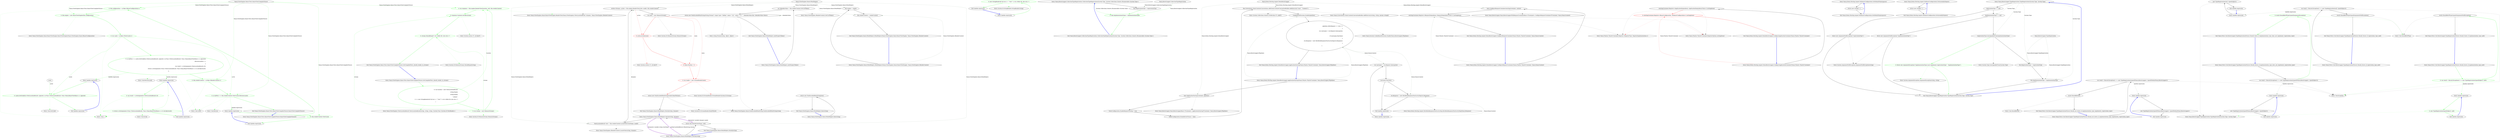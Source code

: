 digraph  {
d1 [cluster="Nancy.ViewEngines.Razor.Tests.RazorViewCompilerFixture.RazorViewCompilerFixture()", color=green, community=0, label="0: this.configuration = A.Fake<IRazorConfiguration>()", span="16-16"];
d41 [label="Nancy.ViewEngines.Razor.Tests.RazorViewCompilerFixture", span=""];
d0 [cluster="Nancy.ViewEngines.Razor.Tests.RazorViewCompilerFixture.RazorViewCompilerFixture()", label="Entry Nancy.ViewEngines.Razor.Tests.RazorViewCompilerFixture.RazorViewCompilerFixture()", span="14-14"];
d2 [cluster="Nancy.ViewEngines.Razor.Tests.RazorViewCompilerFixture.RazorViewCompilerFixture()", color=green, community=0, label="0: this.engine = new RazorViewEngine(this.configuration)", span="17-17"];
d8 [cluster="Unk.>", label="Entry Unk.>", span=""];
d3 [cluster="Nancy.ViewEngines.Razor.Tests.RazorViewCompilerFixture.RazorViewCompilerFixture()", color=green, community=0, label="0: var cache = A.Fake<IViewCache>()", span="19-19"];
d9 [cluster="Nancy.ViewEngines.Razor.RazorViewEngine.RazorViewEngine(Nancy.ViewEngines.Razor.IRazorConfiguration)", label="Entry Nancy.ViewEngines.Razor.RazorViewEngine.RazorViewEngine(Nancy.ViewEngines.Razor.IRazorConfiguration)", span="34-34"];
d4 [cluster="Nancy.ViewEngines.Razor.Tests.RazorViewCompilerFixture.RazorViewCompilerFixture()", color=green, community=0, label="0: A.CallTo(() => cache.GetOrAdd(A<ViewLocationResult>.Ignored, A<Func<ViewLocationResult, Func<NancyRazorViewBase>>>.Ignored))\r\n                .ReturnsLazily(x =>\r\n                {\r\n                    var result = x.GetArgument<ViewLocationResult>(0);\r\n                    return x.GetArgument<Func<ViewLocationResult, Func<NancyRazorViewBase>>>(1).Invoke(result);\r\n                })", span="20-25"];
d14 [cluster="lambda expression", color=green, community=0, label="0: cache.GetOrAdd(A<ViewLocationResult>.Ignored, A<Func<ViewLocationResult, Func<NancyRazorViewBase>>>.Ignored)", span="20-20"];
d6 [cluster="Nancy.ViewEngines.Razor.Tests.RazorViewCompilerFixture.RazorViewCompilerFixture()", color=green, community=0, label="0: A.CallTo(() => this.renderContext.ViewCache).Returns(cache)", span="28-28"];
d5 [cluster="Nancy.ViewEngines.Razor.Tests.RazorViewCompilerFixture.RazorViewCompilerFixture()", color=green, community=0, label="0: this.renderContext = A.Fake<IRenderContext>()", span="27-27"];
d10 [cluster="Unk.CallTo", label="Entry Unk.CallTo", span=""];
d11 [cluster="Unk.ReturnsLazily", label="Entry Unk.ReturnsLazily", span=""];
d13 [cluster="lambda expression", label="Entry lambda expression", span="20-20"];
d17 [cluster="lambda expression", label="Entry lambda expression", span="21-25"];
d42 [label=cache, span=""];
d15 [cluster="lambda expression", label="Exit lambda expression", span="20-20"];
d16 [cluster="Unk.GetOrAdd", label="Entry Unk.GetOrAdd", span=""];
d7 [cluster="Nancy.ViewEngines.Razor.Tests.RazorViewCompilerFixture.RazorViewCompilerFixture()", label="Exit Nancy.ViewEngines.Razor.Tests.RazorViewCompilerFixture.RazorViewCompilerFixture()", span="14-14"];
d12 [cluster="Unk.Returns", label="Entry Unk.Returns", span=""];
d22 [cluster="lambda expression", label="Entry lambda expression", span="28-28"];
d18 [cluster="lambda expression", color=green, community=0, label="0: var result = x.GetArgument<ViewLocationResult>(0)", span="23-23"];
d19 [cluster="lambda expression", color=green, community=0, label="0: return x.GetArgument<Func<ViewLocationResult, Func<NancyRazorViewBase>>>(1).Invoke(result);", span="24-24"];
d20 [cluster="lambda expression", label="Exit lambda expression", span="21-25"];
d21 [cluster="Unk.Invoke", label="Entry Unk.Invoke", span=""];
d23 [cluster="lambda expression", color=green, community=0, label="0: this.renderContext.ViewCache", span="28-28"];
d24 [cluster="lambda expression", label="Exit lambda expression", span="28-28"];
d26 [cluster="Nancy.ViewEngines.Razor.Tests.RazorViewCompilerFixture.GetCompiledView_should_render_to_stream()", color=green, community=0, label="0: var location = new ViewLocationResult(\r\n                string.Empty,\r\n                string.Empty,\r\n                ''cshtml'',\r\n                () => new StringReader(@''@{var x = ''''test'''';}<h1>Hello Mr. @x</h1>'')\r\n            )", span="35-40"];
d25 [cluster="Nancy.ViewEngines.Razor.Tests.RazorViewCompilerFixture.GetCompiledView_should_render_to_stream()", label="Entry Nancy.ViewEngines.Razor.Tests.RazorViewCompilerFixture.GetCompiledView_should_render_to_stream()", span="32-32"];
d27 [cluster="Nancy.ViewEngines.Razor.Tests.RazorViewCompilerFixture.GetCompiledView_should_render_to_stream()", color=green, community=0, label="0: var stream = new MemoryStream()", span="42-42"];
d32 [cluster="Nancy.ViewEngines.ViewLocationResult.ViewLocationResult(string, string, string, System.Func<System.IO.TextReader>)", label="Entry Nancy.ViewEngines.ViewLocationResult.ViewLocationResult(string, string, string, System.Func<System.IO.TextReader>)", span="17-17"];
d28 [cluster="Nancy.ViewEngines.Razor.Tests.RazorViewCompilerFixture.GetCompiledView_should_render_to_stream()", color=green, community=0, label="0: var response = this.engine.RenderView(location, null, this.renderContext)", span="45-45"];
d33 [cluster="System.IO.MemoryStream.MemoryStream()", label="Entry System.IO.MemoryStream.MemoryStream()", span="0-0"];
d29 [cluster="Nancy.ViewEngines.Razor.Tests.RazorViewCompilerFixture.GetCompiledView_should_render_to_stream()", color=green, community=0, label="0: response.Contents.Invoke(stream)", span="46-46"];
d30 [cluster="Nancy.ViewEngines.Razor.Tests.RazorViewCompilerFixture.GetCompiledView_should_render_to_stream()", color=green, community=0, label="0: stream.ShouldEqual(''<h1>Hello Mr. test</h1>'')", span="49-49"];
d34 [cluster="Nancy.ViewEngines.Razor.RazorViewEngine.RenderView(Nancy.ViewEngines.ViewLocationResult, dynamic, Nancy.ViewEngines.IRenderContext)", label="Entry Nancy.ViewEngines.Razor.RazorViewEngine.RenderView(Nancy.ViewEngines.ViewLocationResult, dynamic, Nancy.ViewEngines.IRenderContext)", span="197-197"];
d35 [cluster="System.Action<T>.Invoke(T)", label="Entry System.Action<T>.Invoke(T)", span="0-0"];
d31 [cluster="Nancy.ViewEngines.Razor.Tests.RazorViewCompilerFixture.GetCompiledView_should_render_to_stream()", label="Exit Nancy.ViewEngines.Razor.Tests.RazorViewCompilerFixture.GetCompiledView_should_render_to_stream()", span="32-32"];
d36 [cluster="System.IO.MemoryStream.ShouldEqual(string)", label="Entry System.IO.MemoryStream.ShouldEqual(string)", span="162-162"];
d38 [cluster="lambda expression", color=green, community=0, label="0: new StringReader(@''@{var x = ''''test'''';}<h1>Hello Mr. @x</h1>'')", span="39-39"];
d37 [cluster="lambda expression", label="Entry lambda expression", span="39-39"];
d39 [cluster="lambda expression", label="Exit lambda expression", span="39-39"];
d40 [cluster="System.IO.StringReader.StringReader(string)", label="Entry System.IO.StringReader.StringReader(string)", span="0-0"];
m0_0 [cluster="Nancy.Bootstrapper.CollectionTypeRegistration.CollectionTypeRegistration(System.Type, System.Collections.Generic.IEnumerable<System.Type>)", file="CollectionTypeRegistration.cs", label="Entry Nancy.Bootstrapper.CollectionTypeRegistration.CollectionTypeRegistration(System.Type, System.Collections.Generic.IEnumerable<System.Type>)", span="19-19"];
m0_1 [cluster="Nancy.Bootstrapper.CollectionTypeRegistration.CollectionTypeRegistration(System.Type, System.Collections.Generic.IEnumerable<System.Type>)", file="CollectionTypeRegistration.cs", label="this.RegistrationType = registrationType", span="21-21"];
m0_2 [cluster="Nancy.Bootstrapper.CollectionTypeRegistration.CollectionTypeRegistration(System.Type, System.Collections.Generic.IEnumerable<System.Type>)", color=green, community=0, file="CollectionTypeRegistration.cs", label="0: this.ImplementationTypes = implementationTypes", span="22-22"];
m0_3 [cluster="Nancy.Bootstrapper.CollectionTypeRegistration.CollectionTypeRegistration(System.Type, System.Collections.Generic.IEnumerable<System.Type>)", file="CollectionTypeRegistration.cs", label="Exit Nancy.Bootstrapper.CollectionTypeRegistration.CollectionTypeRegistration(System.Type, System.Collections.Generic.IEnumerable<System.Type>)", span="19-19"];
m0_4 [file="CollectionTypeRegistration.cs", label="Nancy.Bootstrapper.CollectionTypeRegistration", span=""];
m3_21 [cluster="System.Collections.Generic.ICollection<T>.Add(T)", file="DemoBootstrapper.cs", label="Entry System.Collections.Generic.ICollection<T>.Add(T)", span="0-0"];
m3_11 [cluster="Nancy.Demo.Hosting.Aspnet.DemoBootstrapper.ApplicationStartup(Nancy.TinyIoc.TinyIoCContainer, Nancy.Bootstrapper.IPipelines)", file="DemoBootstrapper.cs", label="Entry Nancy.Demo.Hosting.Aspnet.DemoBootstrapper.ApplicationStartup(Nancy.TinyIoc.TinyIoCContainer, Nancy.Bootstrapper.IPipelines)", span="38-38"];
m3_12 [cluster="Nancy.Demo.Hosting.Aspnet.DemoBootstrapper.ApplicationStartup(Nancy.TinyIoc.TinyIoCContainer, Nancy.Bootstrapper.IPipelines)", file="DemoBootstrapper.cs", label="base.ApplicationStartup(container, pipelines)", span="40-40"];
m3_16 [cluster="Nancy.Demo.Hosting.Aspnet.DemoBootstrapper.ApplicationStartup(Nancy.TinyIoc.TinyIoCContainer, Nancy.Bootstrapper.IPipelines)", file="DemoBootstrapper.cs", label="CookieBasedSessions.Enable(pipelines)", span="47-47"];
m3_17 [cluster="Nancy.Demo.Hosting.Aspnet.DemoBootstrapper.ApplicationStartup(Nancy.TinyIoc.TinyIoCContainer, Nancy.Bootstrapper.IPipelines)", file="DemoBootstrapper.cs", label="pipelines.AfterRequest += (ctx) =>\r\n            {\r\n                var username = ctx.Request.Query.pirate;\r\n\r\n                if (username.HasValue)\r\n                {\r\n                    ctx.Response = new HereBeAResponseYouScurvyDog(ctx.Response);\r\n                }\r\n            }", span="49-57"];
m3_13 [cluster="Nancy.Demo.Hosting.Aspnet.DemoBootstrapper.ApplicationStartup(Nancy.TinyIoc.TinyIoCContainer, Nancy.Bootstrapper.IPipelines)", file="DemoBootstrapper.cs", label="StaticConfiguration.EnableRequestTracing = true", span="42-42"];
m3_14 [cluster="Nancy.Demo.Hosting.Aspnet.DemoBootstrapper.ApplicationStartup(Nancy.TinyIoc.TinyIoCContainer, Nancy.Bootstrapper.IPipelines)", file="DemoBootstrapper.cs", label="StaticConfiguration.DisableErrorTraces = false", span="43-43"];
m3_15 [cluster="Nancy.Demo.Hosting.Aspnet.DemoBootstrapper.ApplicationStartup(Nancy.TinyIoc.TinyIoCContainer, Nancy.Bootstrapper.IPipelines)", file="DemoBootstrapper.cs", label="this.Conventions.StaticContentsConventions.Add(StaticContentConventionBuilder.AddDirectory(''moo'', ''Content''))", span="45-45"];
m3_18 [cluster="Nancy.Demo.Hosting.Aspnet.DemoBootstrapper.ApplicationStartup(Nancy.TinyIoc.TinyIoCContainer, Nancy.Bootstrapper.IPipelines)", file="DemoBootstrapper.cs", label="Exit Nancy.Demo.Hosting.Aspnet.DemoBootstrapper.ApplicationStartup(Nancy.TinyIoc.TinyIoCContainer, Nancy.Bootstrapper.IPipelines)", span="38-38"];
m3_32 [cluster="Nancy.Demo.Hosting.Aspnet.MyRazorConfiguration.GetDefaultNamespaces()", file="DemoBootstrapper.cs", label="Entry Nancy.Demo.Hosting.Aspnet.MyRazorConfiguration.GetDefaultNamespaces()", span="76-76"];
m3_33 [cluster="Nancy.Demo.Hosting.Aspnet.MyRazorConfiguration.GetDefaultNamespaces()", file="DemoBootstrapper.cs", label="return new string[] { };", span="78-78"];
m3_34 [cluster="Nancy.Demo.Hosting.Aspnet.MyRazorConfiguration.GetDefaultNamespaces()", file="DemoBootstrapper.cs", label="Exit Nancy.Demo.Hosting.Aspnet.MyRazorConfiguration.GetDefaultNamespaces()", span="76-76"];
m3_22 [cluster="Nancy.Session.CookieBasedSessions.Enable(Nancy.Bootstrapper.IPipelines)", file="DemoBootstrapper.cs", label="Entry Nancy.Session.CookieBasedSessions.Enable(Nancy.Bootstrapper.IPipelines)", span="79-79"];
m3_19 [cluster="Nancy.Bootstrapper.NancyBootstrapperBase<TContainer>.ApplicationStartup(TContainer, Nancy.Bootstrapper.IPipelines)", file="DemoBootstrapper.cs", label="Entry Nancy.Bootstrapper.NancyBootstrapperBase<TContainer>.ApplicationStartup(TContainer, Nancy.Bootstrapper.IPipelines)", span="418-418"];
m3_20 [cluster="Nancy.Conventions.StaticContentConventionBuilder.AddDirectory(string, string, params string[])", file="DemoBootstrapper.cs", label="Entry Nancy.Conventions.StaticContentConventionBuilder.AddDirectory(string, string, params string[])", span="31-31"];
m3_28 [cluster="Nancy.Demo.Hosting.Aspnet.HereBeAResponseYouScurvyDog.HereBeAResponseYouScurvyDog(Nancy.Response)", file="DemoBootstrapper.cs", label="Entry Nancy.Demo.Hosting.Aspnet.HereBeAResponseYouScurvyDog.HereBeAResponseYouScurvyDog(Nancy.Response)", span="12-12"];
m3_4 [cluster="Nancy.TinyIoc.TinyIoCContainer.Register<RegisterType, RegisterImplementation>()", file="DemoBootstrapper.cs", label="Entry Nancy.TinyIoc.TinyIoCContainer.Register<RegisterType, RegisterImplementation>()", span="1018-1018"];
m3_0 [cluster="Nancy.Demo.Hosting.Aspnet.DemoBootstrapper.ConfigureApplicationContainer(Nancy.TinyIoc.TinyIoCContainer)", file="DemoBootstrapper.cs", label="Entry Nancy.Demo.Hosting.Aspnet.DemoBootstrapper.ConfigureApplicationContainer(Nancy.TinyIoc.TinyIoCContainer)", span="23-23"];
m3_1 [cluster="Nancy.Demo.Hosting.Aspnet.DemoBootstrapper.ConfigureApplicationContainer(Nancy.TinyIoc.TinyIoCContainer)", file="DemoBootstrapper.cs", label="existingContainer.Register<IApplicationDependency, ApplicationDependencyClass>().AsSingleton()", span="27-27"];
m3_2 [cluster="Nancy.Demo.Hosting.Aspnet.DemoBootstrapper.ConfigureApplicationContainer(Nancy.TinyIoc.TinyIoCContainer)", color=red, community=0, file="DemoBootstrapper.cs", label="0: existingContainer.Register<IRazorConfiguration, MyRazorConfiguration>().AsSingleton()", span="28-28"];
m3_3 [cluster="Nancy.Demo.Hosting.Aspnet.DemoBootstrapper.ConfigureApplicationContainer(Nancy.TinyIoc.TinyIoCContainer)", file="DemoBootstrapper.cs", label="Exit Nancy.Demo.Hosting.Aspnet.DemoBootstrapper.ConfigureApplicationContainer(Nancy.TinyIoc.TinyIoCContainer)", span="23-23"];
m3_29 [cluster="Nancy.Demo.Hosting.Aspnet.MyRazorConfiguration.GetAssemblyNames()", file="DemoBootstrapper.cs", label="Entry Nancy.Demo.Hosting.Aspnet.MyRazorConfiguration.GetAssemblyNames()", span="71-71"];
m3_30 [cluster="Nancy.Demo.Hosting.Aspnet.MyRazorConfiguration.GetAssemblyNames()", file="DemoBootstrapper.cs", label="return new string[] { };", span="73-73"];
m3_31 [cluster="Nancy.Demo.Hosting.Aspnet.MyRazorConfiguration.GetAssemblyNames()", file="DemoBootstrapper.cs", label="Exit Nancy.Demo.Hosting.Aspnet.MyRazorConfiguration.GetAssemblyNames()", span="71-71"];
m3_10 [cluster="Nancy.Bootstrapper.NancyBootstrapperWithRequestContainerBase<TContainer>.ConfigureRequestContainer(TContainer, Nancy.NancyContext)", file="DemoBootstrapper.cs", label="Entry Nancy.Bootstrapper.NancyBootstrapperWithRequestContainerBase<TContainer>.ConfigureRequestContainer(TContainer, Nancy.NancyContext)", span="108-108"];
m3_23 [cluster="lambda expression", file="DemoBootstrapper.cs", label="Entry lambda expression", span="49-57"];
m3_24 [cluster="lambda expression", file="DemoBootstrapper.cs", label="var username = ctx.Request.Query.pirate", span="51-51"];
m3_26 [cluster="lambda expression", file="DemoBootstrapper.cs", label="ctx.Response = new HereBeAResponseYouScurvyDog(ctx.Response)", span="55-55"];
m3_25 [cluster="lambda expression", file="DemoBootstrapper.cs", label="username.HasValue", span="53-53"];
m3_27 [cluster="lambda expression", file="DemoBootstrapper.cs", label="Exit lambda expression", span="49-57"];
m3_5 [cluster="Nancy.TinyIoc.TinyIoCContainer.RegisterOptions.AsSingleton()", file="DemoBootstrapper.cs", label="Entry Nancy.TinyIoc.TinyIoCContainer.RegisterOptions.AsSingleton()", span="592-592"];
m3_6 [cluster="Nancy.Demo.Hosting.Aspnet.DemoBootstrapper.ConfigureRequestContainer(Nancy.TinyIoc.TinyIoCContainer, Nancy.NancyContext)", file="DemoBootstrapper.cs", label="Entry Nancy.Demo.Hosting.Aspnet.DemoBootstrapper.ConfigureRequestContainer(Nancy.TinyIoc.TinyIoCContainer, Nancy.NancyContext)", span="31-31"];
m3_7 [cluster="Nancy.Demo.Hosting.Aspnet.DemoBootstrapper.ConfigureRequestContainer(Nancy.TinyIoc.TinyIoCContainer, Nancy.NancyContext)", file="DemoBootstrapper.cs", label="base.ConfigureRequestContainer(existingContainer, context)", span="33-33"];
m3_8 [cluster="Nancy.Demo.Hosting.Aspnet.DemoBootstrapper.ConfigureRequestContainer(Nancy.TinyIoc.TinyIoCContainer, Nancy.NancyContext)", file="DemoBootstrapper.cs", label="existingContainer.Register<IRequestDependency, RequestDependencyClass>().AsSingleton()", span="35-35"];
m3_9 [cluster="Nancy.Demo.Hosting.Aspnet.DemoBootstrapper.ConfigureRequestContainer(Nancy.TinyIoc.TinyIoCContainer, Nancy.NancyContext)", file="DemoBootstrapper.cs", label="Exit Nancy.Demo.Hosting.Aspnet.DemoBootstrapper.ConfigureRequestContainer(Nancy.TinyIoc.TinyIoCContainer, Nancy.NancyContext)", span="31-31"];
m3_35 [file="DemoBootstrapper.cs", label="Nancy.Demo.Hosting.Aspnet.DemoBootstrapper", span=""];
m4_30 [cluster="Nancy.ViewEngines.IRenderContext.GetCsrfToken()", file="InstanceRegistration.cs", label="Entry Nancy.ViewEngines.IRenderContext.GetCsrfToken()", span="44-44"];
m4_7 [cluster="Nancy.ViewEngines.Razor.HtmlHelpers.Partial(string, dynamic)", file="InstanceRegistration.cs", label="Entry Nancy.ViewEngines.Razor.HtmlHelpers.Partial(string, dynamic)", span="27-27"];
m4_8 [cluster="Nancy.ViewEngines.Razor.HtmlHelpers.Partial(string, dynamic)", file="InstanceRegistration.cs", label="ViewLocationResult view = this.renderContext.LocateView(viewName, model)", span="29-29"];
m4_9 [cluster="Nancy.ViewEngines.Razor.HtmlHelpers.Partial(string, dynamic)", file="InstanceRegistration.cs", label="Action<Stream> action = this.engine.RenderView(view, model, this.renderContext)", span="31-31"];
m4_10 [cluster="Nancy.ViewEngines.Razor.HtmlHelpers.Partial(string, dynamic)", file="InstanceRegistration.cs", label="var mem = new MemoryStream()", span="32-32"];
m4_11 [cluster="Nancy.ViewEngines.Razor.HtmlHelpers.Partial(string, dynamic)", color=red, community=0, file="InstanceRegistration.cs", label="0: action.Invoke(mem)", span="34-34"];
m4_12 [cluster="Nancy.ViewEngines.Razor.HtmlHelpers.Partial(string, dynamic)", color=red, community=0, file="InstanceRegistration.cs", label="0: mem.Position = 0", span="35-35"];
m4_13 [cluster="Nancy.ViewEngines.Razor.HtmlHelpers.Partial(string, dynamic)", color=red, community=0, file="InstanceRegistration.cs", label="0: var reader = new StreamReader(mem)", span="37-37"];
m4_14 [cluster="Nancy.ViewEngines.Razor.HtmlHelpers.Partial(string, dynamic)", file="InstanceRegistration.cs", label="return new NonEncodedHtmlString(reader.ReadToEnd());", span="39-39"];
m4_15 [cluster="Nancy.ViewEngines.Razor.HtmlHelpers.Partial(string, dynamic)", file="InstanceRegistration.cs", label="Exit Nancy.ViewEngines.Razor.HtmlHelpers.Partial(string, dynamic)", span="27-27"];
m4_20 [cluster="System.IO.StreamReader.StreamReader(System.IO.Stream)", file="InstanceRegistration.cs", label="Entry System.IO.StreamReader.StreamReader(System.IO.Stream)", span="0-0"];
m4_23 [cluster="Nancy.ViewEngines.Razor.HtmlHelpers.Raw(string)", file="InstanceRegistration.cs", label="Entry Nancy.ViewEngines.Razor.HtmlHelpers.Raw(string)", span="42-42"];
m4_24 [cluster="Nancy.ViewEngines.Razor.HtmlHelpers.Raw(string)", file="InstanceRegistration.cs", label="return new NonEncodedHtmlString(text);", span="44-44"];
m4_25 [cluster="Nancy.ViewEngines.Razor.HtmlHelpers.Raw(string)", file="InstanceRegistration.cs", label="Exit Nancy.ViewEngines.Razor.HtmlHelpers.Raw(string)", span="42-42"];
m4_26 [cluster="Nancy.ViewEngines.Razor.HtmlHelpers.AntiForgeryToken()", file="InstanceRegistration.cs", label="Entry Nancy.ViewEngines.Razor.HtmlHelpers.AntiForgeryToken()", span="47-47"];
m4_27 [cluster="Nancy.ViewEngines.Razor.HtmlHelpers.AntiForgeryToken()", file="InstanceRegistration.cs", label="var tokenKeyValue = this.renderContext.GetCsrfToken()", span="49-49"];
m4_28 [cluster="Nancy.ViewEngines.Razor.HtmlHelpers.AntiForgeryToken()", file="InstanceRegistration.cs", label="return new NonEncodedHtmlString(String.Format(''<input type=\''hidden\'' name=\''{0}\'' value=\''{1}\'''', tokenKeyValue.Key, tokenKeyValue.Value));", span="51-51"];
m4_29 [cluster="Nancy.ViewEngines.Razor.HtmlHelpers.AntiForgeryToken()", file="InstanceRegistration.cs", label="Exit Nancy.ViewEngines.Razor.HtmlHelpers.AntiForgeryToken()", span="47-47"];
m4_31 [cluster="string.Format(string, object, object)", file="InstanceRegistration.cs", label="Entry string.Format(string, object, object)", span="0-0"];
m4_21 [cluster="Nancy.ViewEngines.Razor.NonEncodedHtmlString.NonEncodedHtmlString(string)", file="InstanceRegistration.cs", label="Entry Nancy.ViewEngines.Razor.NonEncodedHtmlString.NonEncodedHtmlString(string)", span="15-15"];
m4_22 [cluster="System.IO.StreamReader.ReadToEnd()", file="InstanceRegistration.cs", label="Entry System.IO.StreamReader.ReadToEnd()", span="0-0"];
m4_19 [cluster="System.Action<T>.Invoke(T)", file="InstanceRegistration.cs", label="Entry System.Action<T>.Invoke(T)", span="0-0"];
m4_16 [cluster="Nancy.ViewEngines.IRenderContext.LocateView(string, dynamic)", file="InstanceRegistration.cs", label="Entry Nancy.ViewEngines.IRenderContext.LocateView(string, dynamic)", span="36-36"];
m4_0 [cluster="Nancy.ViewEngines.Razor.HtmlHelpers.HtmlHelpers(Nancy.ViewEngines.Razor.RazorViewEngine, Nancy.ViewEngines.IRenderContext)", file="InstanceRegistration.cs", label="Entry Nancy.ViewEngines.Razor.HtmlHelpers.HtmlHelpers(Nancy.ViewEngines.Razor.RazorViewEngine, Nancy.ViewEngines.IRenderContext)", span="16-16"];
m4_1 [cluster="Nancy.ViewEngines.Razor.HtmlHelpers.HtmlHelpers(Nancy.ViewEngines.Razor.RazorViewEngine, Nancy.ViewEngines.IRenderContext)", file="InstanceRegistration.cs", label="this.engine = engine", span="18-18"];
m4_2 [cluster="Nancy.ViewEngines.Razor.HtmlHelpers.HtmlHelpers(Nancy.ViewEngines.Razor.RazorViewEngine, Nancy.ViewEngines.IRenderContext)", file="InstanceRegistration.cs", label="this.renderContext = renderContext", span="19-19"];
m4_3 [cluster="Nancy.ViewEngines.Razor.HtmlHelpers.HtmlHelpers(Nancy.ViewEngines.Razor.RazorViewEngine, Nancy.ViewEngines.IRenderContext)", file="InstanceRegistration.cs", label="Exit Nancy.ViewEngines.Razor.HtmlHelpers.HtmlHelpers(Nancy.ViewEngines.Razor.RazorViewEngine, Nancy.ViewEngines.IRenderContext)", span="16-16"];
m4_4 [cluster="Nancy.ViewEngines.Razor.HtmlHelpers.Partial(string)", file="InstanceRegistration.cs", label="Entry Nancy.ViewEngines.Razor.HtmlHelpers.Partial(string)", span="22-22"];
m4_5 [cluster="Nancy.ViewEngines.Razor.HtmlHelpers.Partial(string)", file="InstanceRegistration.cs", label="return this.Partial(viewName, null);", span="24-24"];
m4_6 [cluster="Nancy.ViewEngines.Razor.HtmlHelpers.Partial(string)", file="InstanceRegistration.cs", label="Exit Nancy.ViewEngines.Razor.HtmlHelpers.Partial(string)", span="22-22"];
m4_18 [cluster="System.IO.MemoryStream.MemoryStream()", file="InstanceRegistration.cs", label="Entry System.IO.MemoryStream.MemoryStream()", span="0-0"];
m4_32 [file="InstanceRegistration.cs", label="Nancy.ViewEngines.Razor.HtmlHelpers", span=""];
m7_0 [cluster="Nancy.Bootstrapper.TypeRegistration.TypeRegistration(System.Type, System.Type)", file="TypeRegistration.cs", label="Entry Nancy.Bootstrapper.TypeRegistration.TypeRegistration(System.Type, System.Type)", span="14-14"];
m7_6 [cluster="Nancy.Bootstrapper.TypeRegistration.TypeRegistration(System.Type, System.Type)", color=green, community=0, file="TypeRegistration.cs", label="0: throw new ArgumentException(''implementationType must implement registrationType'', ''implementationType'');", span="28-28"];
m7_5 [cluster="Nancy.Bootstrapper.TypeRegistration.TypeRegistration(System.Type, System.Type)", file="TypeRegistration.cs", label="!registrationType.IsAssignableFrom(implementationType)", span="26-26"];
m7_3 [cluster="Nancy.Bootstrapper.TypeRegistration.TypeRegistration(System.Type, System.Type)", file="TypeRegistration.cs", label="implementationType == null", span="21-21"];
m7_7 [cluster="Nancy.Bootstrapper.TypeRegistration.TypeRegistration(System.Type, System.Type)", file="TypeRegistration.cs", label="this.RegistrationType = registrationType", span="31-31"];
m7_8 [cluster="Nancy.Bootstrapper.TypeRegistration.TypeRegistration(System.Type, System.Type)", file="TypeRegistration.cs", label="this.ImplementationType = implementationType", span="32-32"];
m7_2 [cluster="Nancy.Bootstrapper.TypeRegistration.TypeRegistration(System.Type, System.Type)", file="TypeRegistration.cs", label="throw new ArgumentNullException(''registrationType'');", span="18-18"];
m7_4 [cluster="Nancy.Bootstrapper.TypeRegistration.TypeRegistration(System.Type, System.Type)", file="TypeRegistration.cs", label="throw new ArgumentNullException(''implementationType'');", span="23-23"];
m7_1 [cluster="Nancy.Bootstrapper.TypeRegistration.TypeRegistration(System.Type, System.Type)", file="TypeRegistration.cs", label="registrationType == null", span="16-16"];
m7_9 [cluster="Nancy.Bootstrapper.TypeRegistration.TypeRegistration(System.Type, System.Type)", file="TypeRegistration.cs", label="Exit Nancy.Bootstrapper.TypeRegistration.TypeRegistration(System.Type, System.Type)", span="14-14"];
m7_11 [cluster="System.Type.IsAssignableFrom(System.Type)", file="TypeRegistration.cs", label="Entry System.Type.IsAssignableFrom(System.Type)", span="0-0"];
m7_12 [cluster="System.ArgumentException.ArgumentException(string, string)", file="TypeRegistration.cs", label="Entry System.ArgumentException.ArgumentException(string, string)", span="0-0"];
m7_10 [cluster="System.ArgumentNullException.ArgumentNullException(string)", file="TypeRegistration.cs", label="Entry System.ArgumentNullException.ArgumentNullException(string)", span="0-0"];
m7_13 [file="TypeRegistration.cs", label="Nancy.Bootstrapper.TypeRegistration", span=""];
m8_4 [cluster="Unk.Exception", file="TypeRegistrationFixture.cs", label="Entry Unk.Exception", span=""];
m8_24 [cluster="Nancy.Tests.Unit.Bootstrapper.TypeRegistrationFixture.Should_not_throw_if_implementation_type_implements_registration_type()", file="TypeRegistrationFixture.cs", label="Entry Nancy.Tests.Unit.Bootstrapper.TypeRegistrationFixture.Should_not_throw_if_implementation_type_implements_registration_type()", span="35-35"];
m8_25 [cluster="Nancy.Tests.Unit.Bootstrapper.TypeRegistrationFixture.Should_not_throw_if_implementation_type_implements_registration_type()", file="TypeRegistrationFixture.cs", label="var result = Record.Exception(() => new TypeRegistration(typeof(INancyBootstrapper), typeof(DefaultNancyBootstrapper)))", span="37-37"];
m8_26 [cluster="Nancy.Tests.Unit.Bootstrapper.TypeRegistrationFixture.Should_not_throw_if_implementation_type_implements_registration_type()", file="TypeRegistrationFixture.cs", label="result.ShouldBeNull()", span="39-39"];
m8_27 [cluster="Nancy.Tests.Unit.Bootstrapper.TypeRegistrationFixture.Should_not_throw_if_implementation_type_implements_registration_type()", file="TypeRegistrationFixture.cs", label="Exit Nancy.Tests.Unit.Bootstrapper.TypeRegistrationFixture.Should_not_throw_if_implementation_type_implements_registration_type()", span="35-35"];
m8_9 [cluster="Nancy.Bootstrapper.TypeRegistration.TypeRegistration(System.Type, System.Type)", file="TypeRegistrationFixture.cs", label="Entry Nancy.Bootstrapper.TypeRegistration.TypeRegistration(System.Type, System.Type)", span="14-14"];
m8_0 [cluster="Nancy.Tests.Unit.Bootstrapper.TypeRegistrationFixture.Should_throw_if_registration_type_null()", file="TypeRegistrationFixture.cs", label="Entry Nancy.Tests.Unit.Bootstrapper.TypeRegistrationFixture.Should_throw_if_registration_type_null()", span="11-11"];
m8_1 [cluster="Nancy.Tests.Unit.Bootstrapper.TypeRegistrationFixture.Should_throw_if_registration_type_null()", file="TypeRegistrationFixture.cs", label="var result = Record.Exception(() => new TypeRegistration(null, typeof(object)))", span="13-13"];
m8_2 [cluster="Nancy.Tests.Unit.Bootstrapper.TypeRegistrationFixture.Should_throw_if_registration_type_null()", file="TypeRegistrationFixture.cs", label="result.ShouldBeOfType(typeof(ArgumentNullException))", span="15-15"];
m8_3 [cluster="Nancy.Tests.Unit.Bootstrapper.TypeRegistrationFixture.Should_throw_if_registration_type_null()", file="TypeRegistrationFixture.cs", label="Exit Nancy.Tests.Unit.Bootstrapper.TypeRegistrationFixture.Should_throw_if_registration_type_null()", span="11-11"];
m8_17 [cluster="Nancy.Tests.Unit.Bootstrapper.TypeRegistrationFixture.Should_throw_if_implementation_type_does_not_implement_registration_type()", file="TypeRegistrationFixture.cs", label="Entry Nancy.Tests.Unit.Bootstrapper.TypeRegistrationFixture.Should_throw_if_implementation_type_does_not_implement_registration_type()", span="27-27"];
m8_18 [cluster="Nancy.Tests.Unit.Bootstrapper.TypeRegistrationFixture.Should_throw_if_implementation_type_does_not_implement_registration_type()", file="TypeRegistrationFixture.cs", label="var result = Record.Exception(() => new TypeRegistration(typeof(INancyBootstrapper), typeof(object)))", span="29-29"];
m8_19 [cluster="Nancy.Tests.Unit.Bootstrapper.TypeRegistrationFixture.Should_throw_if_implementation_type_does_not_implement_registration_type()", color=green, community=0, file="TypeRegistrationFixture.cs", label="0: result.ShouldBeOfType(typeof(ArgumentException))", span="31-31"];
m8_20 [cluster="Nancy.Tests.Unit.Bootstrapper.TypeRegistrationFixture.Should_throw_if_implementation_type_does_not_implement_registration_type()", file="TypeRegistrationFixture.cs", label="Exit Nancy.Tests.Unit.Bootstrapper.TypeRegistrationFixture.Should_throw_if_implementation_type_does_not_implement_registration_type()", span="27-27"];
m8_29 [cluster="lambda expression", file="TypeRegistrationFixture.cs", label="Entry lambda expression", span="37-37"];
m8_6 [cluster="lambda expression", file="TypeRegistrationFixture.cs", label="Entry lambda expression", span="13-13"];
m8_7 [cluster="lambda expression", file="TypeRegistrationFixture.cs", label="new TypeRegistration(null, typeof(object))", span="13-13"];
m8_8 [cluster="lambda expression", file="TypeRegistrationFixture.cs", label="Exit lambda expression", span="13-13"];
m8_14 [cluster="lambda expression", file="TypeRegistrationFixture.cs", label="Entry lambda expression", span="21-21"];
m8_15 [cluster="lambda expression", color=green, community=0, file="TypeRegistrationFixture.cs", label="0: new TypeRegistration(typeof(object), null)", span="21-21"];
m8_16 [cluster="lambda expression", file="TypeRegistrationFixture.cs", label="Exit lambda expression", span="21-21"];
m8_21 [cluster="lambda expression", file="TypeRegistrationFixture.cs", label="Entry lambda expression", span="29-29"];
m8_22 [cluster="lambda expression", file="TypeRegistrationFixture.cs", label="new TypeRegistration(typeof(INancyBootstrapper), typeof(object))", span="29-29"];
m8_23 [cluster="lambda expression", file="TypeRegistrationFixture.cs", label="Exit lambda expression", span="29-29"];
m8_30 [cluster="lambda expression", file="TypeRegistrationFixture.cs", label="new TypeRegistration(typeof(INancyBootstrapper), typeof(DefaultNancyBootstrapper))", span="37-37"];
m8_31 [cluster="lambda expression", file="TypeRegistrationFixture.cs", label="Exit lambda expression", span="37-37"];
m8_28 [cluster="Unk.ShouldBeNull", file="TypeRegistrationFixture.cs", label="Entry Unk.ShouldBeNull", span=""];
m8_5 [cluster="Unk.ShouldBeOfType", file="TypeRegistrationFixture.cs", label="Entry Unk.ShouldBeOfType", span=""];
m8_10 [cluster="Nancy.Tests.Unit.Bootstrapper.TypeRegistrationFixture.Should_throw_if_implementation_type_null()", file="TypeRegistrationFixture.cs", label="Entry Nancy.Tests.Unit.Bootstrapper.TypeRegistrationFixture.Should_throw_if_implementation_type_null()", span="19-19"];
m8_11 [cluster="Nancy.Tests.Unit.Bootstrapper.TypeRegistrationFixture.Should_throw_if_implementation_type_null()", color=green, community=0, file="TypeRegistrationFixture.cs", label="0: var result = Record.Exception(() => new TypeRegistration(typeof(object), null))", span="21-21"];
m8_12 [cluster="Nancy.Tests.Unit.Bootstrapper.TypeRegistrationFixture.Should_throw_if_implementation_type_null()", file="TypeRegistrationFixture.cs", label="result.ShouldBeOfType(typeof(ArgumentNullException))", span="23-23"];
m8_13 [cluster="Nancy.Tests.Unit.Bootstrapper.TypeRegistrationFixture.Should_throw_if_implementation_type_null()", file="TypeRegistrationFixture.cs", label="Exit Nancy.Tests.Unit.Bootstrapper.TypeRegistrationFixture.Should_throw_if_implementation_type_null()", span="19-19"];
d1 -> d2  [color=green, key=0, style=solid];
d1 -> d8  [color=green, key=2, style=dotted];
d41 -> d1  [color=green, key=1, label="Nancy.ViewEngines.Razor.Tests.RazorViewCompilerFixture", style=dashed];
d41 -> d2  [color=green, key=1, label="Nancy.ViewEngines.Razor.Tests.RazorViewCompilerFixture", style=dashed];
d41 -> d6  [color=green, key=1, label="Nancy.ViewEngines.Razor.Tests.RazorViewCompilerFixture", style=dashed];
d41 -> d5  [color=green, key=1, label="Nancy.ViewEngines.Razor.Tests.RazorViewCompilerFixture", style=dashed];
d41 -> d23  [color=green, key=1, label="Nancy.ViewEngines.Razor.Tests.RazorViewCompilerFixture", style=dashed];
d41 -> d28  [color=green, key=1, label="Nancy.ViewEngines.Razor.Tests.RazorViewCompilerFixture", style=dashed];
d0 -> d1  [color=green, key=0, style=solid];
d2 -> d3  [color=green, key=0, style=solid];
d2 -> d9  [color=green, key=2, style=dotted];
d3 -> d4  [color=green, key=0, style=solid];
d3 -> d8  [color=green, key=2, style=dotted];
d3 -> d14  [color=green, key=1, label=cache, style=dashed];
d3 -> d6  [color=green, key=1, label=cache, style=dashed];
d4 -> d5  [color=green, key=0, style=solid];
d4 -> d10  [color=green, key=2, style=dotted];
d4 -> d11  [color=green, key=2, style=dotted];
d4 -> d13  [color=green, key=1, label="lambda expression", style=dashed];
d4 -> d17  [color=green, key=1, label="lambda expression", style=dashed];
d14 -> d15  [color=green, key=0, style=solid];
d14 -> d16  [color=green, key=2, style=dotted];
d6 -> d7  [color=green, key=0, style=solid];
d6 -> d10  [color=green, key=2, style=dotted];
d6 -> d12  [color=green, key=2, style=dotted];
d6 -> d22  [color=green, key=1, label="lambda expression", style=dashed];
d5 -> d6  [color=green, key=0, style=solid];
d5 -> d8  [color=green, key=2, style=dotted];
d13 -> d14  [color=green, key=0, style=solid];
d17 -> d18  [color=green, key=0, style=solid];
d17 -> d19  [color=green, key=1, label="?", style=dashed];
d42 -> d14  [color=green, key=1, label=cache, style=dashed];
d15 -> d13  [color=blue, key=0, style=bold];
d7 -> d0  [color=blue, key=0, style=bold];
d22 -> d23  [color=green, key=0, style=solid];
d18 -> d19  [color=green, key=0, style=solid];
d18 -> d8  [color=green, key=2, style=dotted];
d19 -> d20  [color=green, key=0, style=solid];
d19 -> d8  [color=green, key=2, style=dotted];
d19 -> d21  [color=green, key=2, style=dotted];
d20 -> d17  [color=blue, key=0, style=bold];
d23 -> d24  [color=green, key=0, style=solid];
d24 -> d22  [color=blue, key=0, style=bold];
d26 -> d27  [color=green, key=0, style=solid];
d26 -> d32  [color=green, key=2, style=dotted];
d26 -> d28  [color=green, key=1, label=location, style=dashed];
d25 -> d26  [color=green, key=0, style=solid];
d27 -> d28  [color=green, key=0, style=solid];
d27 -> d33  [color=green, key=2, style=dotted];
d27 -> d29  [color=green, key=1, label=stream, style=dashed];
d27 -> d30  [color=green, key=1, label=stream, style=dashed];
d28 -> d29  [color=green, key=0, style=solid];
d28 -> d34  [color=green, key=2, style=dotted];
d29 -> d30  [color=green, key=0, style=solid];
d29 -> d35  [color=green, key=2, style=dotted];
d30 -> d31  [color=green, key=0, style=solid];
d30 -> d36  [color=green, key=2, style=dotted];
d31 -> d25  [color=blue, key=0, style=bold];
d38 -> d39  [color=green, key=0, style=solid];
d38 -> d40  [color=green, key=2, style=dotted];
d37 -> d38  [color=green, key=0, style=solid];
d39 -> d37  [color=blue, key=0, style=bold];
m0_0 -> m0_1  [key=0, style=solid];
m0_0 -> m0_2  [color=green, key=1, label="System.Collections.Generic.IEnumerable<System.Type>", style=dashed];
m0_1 -> m0_2  [color=green, key=0, style=solid];
m0_2 -> m0_3  [color=green, key=0, style=solid];
m0_3 -> m0_0  [color=blue, key=0, style=bold];
m0_4 -> m0_1  [color=darkseagreen4, key=1, label="Nancy.Bootstrapper.CollectionTypeRegistration", style=dashed];
m0_4 -> m0_2  [color=green, key=1, label="Nancy.Bootstrapper.CollectionTypeRegistration", style=dashed];
m3_11 -> m3_12  [key=0, style=solid];
m3_11 -> m3_16  [color=darkseagreen4, key=1, label="Nancy.Bootstrapper.IPipelines", style=dashed];
m3_11 -> m3_17  [color=darkseagreen4, key=1, label="Nancy.Bootstrapper.IPipelines", style=dashed];
m3_12 -> m3_13  [key=0, style=solid];
m3_12 -> m3_19  [key=2, style=dotted];
m3_16 -> m3_17  [key=0, style=solid];
m3_16 -> m3_22  [key=2, style=dotted];
m3_17 -> m3_18  [key=0, style=solid];
m3_17 -> m3_24  [color=darkseagreen4, key=1, label="Nancy.NancyContext", style=dashed];
m3_17 -> m3_26  [color=darkseagreen4, key=1, label="Nancy.NancyContext", style=dashed];
m3_13 -> m3_14  [key=0, style=solid];
m3_14 -> m3_15  [key=0, style=solid];
m3_15 -> m3_16  [key=0, style=solid];
m3_15 -> m3_20  [key=2, style=dotted];
m3_15 -> m3_21  [key=2, style=dotted];
m3_18 -> m3_11  [color=blue, key=0, style=bold];
m3_32 -> m3_33  [key=0, style=solid];
m3_33 -> m3_34  [key=0, style=solid];
m3_34 -> m3_32  [color=blue, key=0, style=bold];
m3_0 -> m3_1  [key=0, style=solid];
m3_0 -> m3_2  [color=red, key=1, label="Nancy.TinyIoc.TinyIoCContainer", style=dashed];
m3_1 -> m3_2  [color=red, key=0, style=solid];
m3_1 -> m3_4  [key=2, style=dotted];
m3_1 -> m3_5  [key=2, style=dotted];
m3_2 -> m3_3  [color=red, key=0, style=solid];
m3_2 -> m3_4  [color=red, key=2, style=dotted];
m3_2 -> m3_5  [color=red, key=2, style=dotted];
m3_3 -> m3_0  [color=blue, key=0, style=bold];
m3_29 -> m3_30  [key=0, style=solid];
m3_30 -> m3_31  [key=0, style=solid];
m3_31 -> m3_29  [color=blue, key=0, style=bold];
m3_23 -> m3_24  [key=0, style=solid];
m3_23 -> m3_26  [color=darkseagreen4, key=1, label="Nancy.NancyContext", style=dashed];
m3_24 -> m3_25  [key=0, style=solid];
m3_26 -> m3_27  [key=0, style=solid];
m3_26 -> m3_28  [key=2, style=dotted];
m3_25 -> m3_26  [key=0, style=solid];
m3_25 -> m3_27  [key=0, style=solid];
m3_27 -> m3_23  [color=blue, key=0, style=bold];
m3_6 -> m3_7  [key=0, style=solid];
m3_6 -> m3_8  [color=darkseagreen4, key=1, label="Nancy.TinyIoc.TinyIoCContainer", style=dashed];
m3_7 -> m3_8  [key=0, style=solid];
m3_7 -> m3_10  [key=2, style=dotted];
m3_8 -> m3_9  [key=0, style=solid];
m3_8 -> m3_4  [key=2, style=dotted];
m3_8 -> m3_5  [key=2, style=dotted];
m3_9 -> m3_6  [color=blue, key=0, style=bold];
m3_35 -> m3_7  [color=darkseagreen4, key=1, label="Nancy.Demo.Hosting.Aspnet.DemoBootstrapper", style=dashed];
m3_35 -> m3_12  [color=darkseagreen4, key=1, label="Nancy.Demo.Hosting.Aspnet.DemoBootstrapper", style=dashed];
m3_35 -> m3_15  [color=darkseagreen4, key=1, label="Nancy.Demo.Hosting.Aspnet.DemoBootstrapper", style=dashed];
m4_7 -> m4_8  [key=0, style=solid];
m4_7 -> m4_9  [color=darkseagreen4, key=1, label=dynamic, style=dashed];
m4_7 -> m4_4  [color=darkorchid, key=3, label="Parameter variable string viewName", style=bold];
m4_7 -> m4_5  [color=darkorchid, key=3, label="Parameter variable dynamic model", style=bold];
m4_8 -> m4_9  [key=0, style=solid];
m4_8 -> m4_16  [key=2, style=dotted];
m4_9 -> m4_10  [key=0, style=solid];
m4_9 -> d34  [key=2, style=dotted];
m4_9 -> m4_11  [color=red, key=1, label=action, style=dashed];
m4_10 -> m4_11  [color=red, key=0, style=solid];
m4_10 -> m4_18  [key=2, style=dotted];
m4_10 -> m4_12  [color=red, key=1, label=mem, style=dashed];
m4_10 -> m4_13  [color=red, key=1, label=mem, style=dashed];
m4_11 -> m4_12  [color=red, key=0, style=solid];
m4_11 -> m4_19  [color=red, key=2, style=dotted];
m4_12 -> m4_13  [color=red, key=0, style=solid];
m4_13 -> m4_14  [color=red, key=0, style=solid];
m4_13 -> m4_20  [color=red, key=2, style=dotted];
m4_14 -> m4_15  [key=0, style=solid];
m4_14 -> m4_21  [key=2, style=dotted];
m4_14 -> m4_22  [key=2, style=dotted];
m4_15 -> m4_7  [color=blue, key=0, style=bold];
m4_23 -> m4_24  [key=0, style=solid];
m4_24 -> m4_25  [key=0, style=solid];
m4_24 -> m4_21  [key=2, style=dotted];
m4_25 -> m4_23  [color=blue, key=0, style=bold];
m4_26 -> m4_27  [key=0, style=solid];
m4_27 -> m4_28  [key=0, style=solid];
m4_27 -> m4_30  [key=2, style=dotted];
m4_28 -> m4_29  [key=0, style=solid];
m4_28 -> m4_21  [key=2, style=dotted];
m4_28 -> m4_31  [key=2, style=dotted];
m4_28 -> m4_28  [color=darkseagreen4, key=1, label=tokenKeyValue, style=dashed];
m4_29 -> m4_26  [color=blue, key=0, style=bold];
m4_0 -> m4_1  [key=0, style=solid];
m4_0 -> m4_2  [color=darkseagreen4, key=1, label="Nancy.ViewEngines.IRenderContext", style=dashed];
m4_1 -> m4_2  [key=0, style=solid];
m4_2 -> m4_3  [key=0, style=solid];
m4_3 -> m4_0  [color=blue, key=0, style=bold];
m4_4 -> m4_5  [key=0, style=solid];
m4_4 -> m4_7  [color=darkorchid, key=3, label="method methodReturn IHtmlString Partial", style=bold];
m4_5 -> m4_6  [key=0, style=solid];
m4_5 -> m4_7  [key=2, style=dotted];
m4_6 -> m4_4  [color=blue, key=0, style=bold];
m4_32 -> m4_1  [color=darkseagreen4, key=1, label="Nancy.ViewEngines.Razor.HtmlHelpers", style=dashed];
m4_32 -> m4_2  [color=darkseagreen4, key=1, label="Nancy.ViewEngines.Razor.HtmlHelpers", style=dashed];
m4_32 -> m4_5  [color=darkseagreen4, key=1, label="Nancy.ViewEngines.Razor.HtmlHelpers", style=dashed];
m4_32 -> m4_8  [color=darkseagreen4, key=1, label="Nancy.ViewEngines.Razor.HtmlHelpers", style=dashed];
m4_32 -> m4_9  [color=darkseagreen4, key=1, label="Nancy.ViewEngines.Razor.HtmlHelpers", style=dashed];
m4_32 -> m4_27  [color=darkseagreen4, key=1, label="Nancy.ViewEngines.Razor.HtmlHelpers", style=dashed];
m7_0 -> m7_5  [color=darkseagreen4, key=1, label="System.Type", style=dashed];
m7_0 -> m7_1  [key=0, style=solid];
m7_0 -> m7_3  [color=darkseagreen4, key=1, label="System.Type", style=dashed];
m7_0 -> m7_7  [color=darkseagreen4, key=1, label="System.Type", style=dashed];
m7_0 -> m7_8  [color=darkseagreen4, key=1, label="System.Type", style=dashed];
m7_6 -> m7_9  [color=green, key=0, style=solid];
m7_6 -> m7_12  [color=green, key=2, style=dotted];
m7_5 -> m7_6  [color=green, key=0, style=solid];
m7_5 -> m7_7  [key=0, style=solid];
m7_5 -> m7_11  [key=2, style=dotted];
m7_3 -> m7_5  [key=0, style=solid];
m7_3 -> m7_4  [key=0, style=solid];
m7_7 -> m7_8  [key=0, style=solid];
m7_8 -> m7_9  [key=0, style=solid];
m7_2 -> m7_9  [key=0, style=solid];
m7_2 -> m7_10  [key=2, style=dotted];
m7_4 -> m7_9  [key=0, style=solid];
m7_4 -> m7_10  [key=2, style=dotted];
m7_1 -> m7_3  [key=0, style=solid];
m7_1 -> m7_2  [key=0, style=solid];
m7_9 -> m7_0  [color=blue, key=0, style=bold];
m7_13 -> m7_7  [color=darkseagreen4, key=1, label="Nancy.Bootstrapper.TypeRegistration", style=dashed];
m7_13 -> m7_8  [color=darkseagreen4, key=1, label="Nancy.Bootstrapper.TypeRegistration", style=dashed];
m8_24 -> m8_25  [key=0, style=solid];
m8_25 -> m8_26  [key=0, style=solid];
m8_25 -> m8_4  [key=2, style=dotted];
m8_25 -> m8_29  [color=darkseagreen4, key=1, label="lambda expression", style=dashed];
m8_26 -> m8_27  [key=0, style=solid];
m8_26 -> m8_28  [key=2, style=dotted];
m8_27 -> m8_24  [color=blue, key=0, style=bold];
m8_0 -> m8_1  [key=0, style=solid];
m8_1 -> m8_2  [key=0, style=solid];
m8_1 -> m8_4  [key=2, style=dotted];
m8_1 -> m8_6  [color=darkseagreen4, key=1, label="lambda expression", style=dashed];
m8_2 -> m8_3  [key=0, style=solid];
m8_2 -> m8_5  [key=2, style=dotted];
m8_3 -> m8_0  [color=blue, key=0, style=bold];
m8_17 -> m8_18  [key=0, style=solid];
m8_18 -> m8_19  [color=green, key=0, style=solid];
m8_18 -> m8_4  [key=2, style=dotted];
m8_18 -> m8_21  [color=darkseagreen4, key=1, label="lambda expression", style=dashed];
m8_19 -> m8_20  [color=green, key=0, style=solid];
m8_19 -> m8_5  [color=green, key=2, style=dotted];
m8_20 -> m8_17  [color=blue, key=0, style=bold];
m8_29 -> m8_30  [key=0, style=solid];
m8_6 -> m8_7  [key=0, style=solid];
m8_7 -> m8_8  [key=0, style=solid];
m8_7 -> m8_9  [key=2, style=dotted];
m8_8 -> m8_6  [color=blue, key=0, style=bold];
m8_14 -> m8_15  [color=green, key=0, style=solid];
m8_15 -> m8_16  [color=green, key=0, style=solid];
m8_15 -> m8_9  [color=green, key=2, style=dotted];
m8_16 -> m8_14  [color=blue, key=0, style=bold];
m8_21 -> m8_22  [key=0, style=solid];
m8_22 -> m8_23  [key=0, style=solid];
m8_22 -> m8_9  [key=2, style=dotted];
m8_23 -> m8_21  [color=blue, key=0, style=bold];
m8_30 -> m8_31  [key=0, style=solid];
m8_30 -> m8_9  [key=2, style=dotted];
m8_31 -> m8_29  [color=blue, key=0, style=bold];
m8_10 -> m8_11  [color=green, key=0, style=solid];
m8_11 -> m8_12  [color=green, key=0, style=solid];
m8_11 -> m8_4  [color=green, key=2, style=dotted];
m8_11 -> m8_14  [color=green, key=1, label="lambda expression", style=dashed];
m8_12 -> m8_13  [key=0, style=solid];
m8_12 -> m8_5  [key=2, style=dotted];
m8_13 -> m8_10  [color=blue, key=0, style=bold];
}
